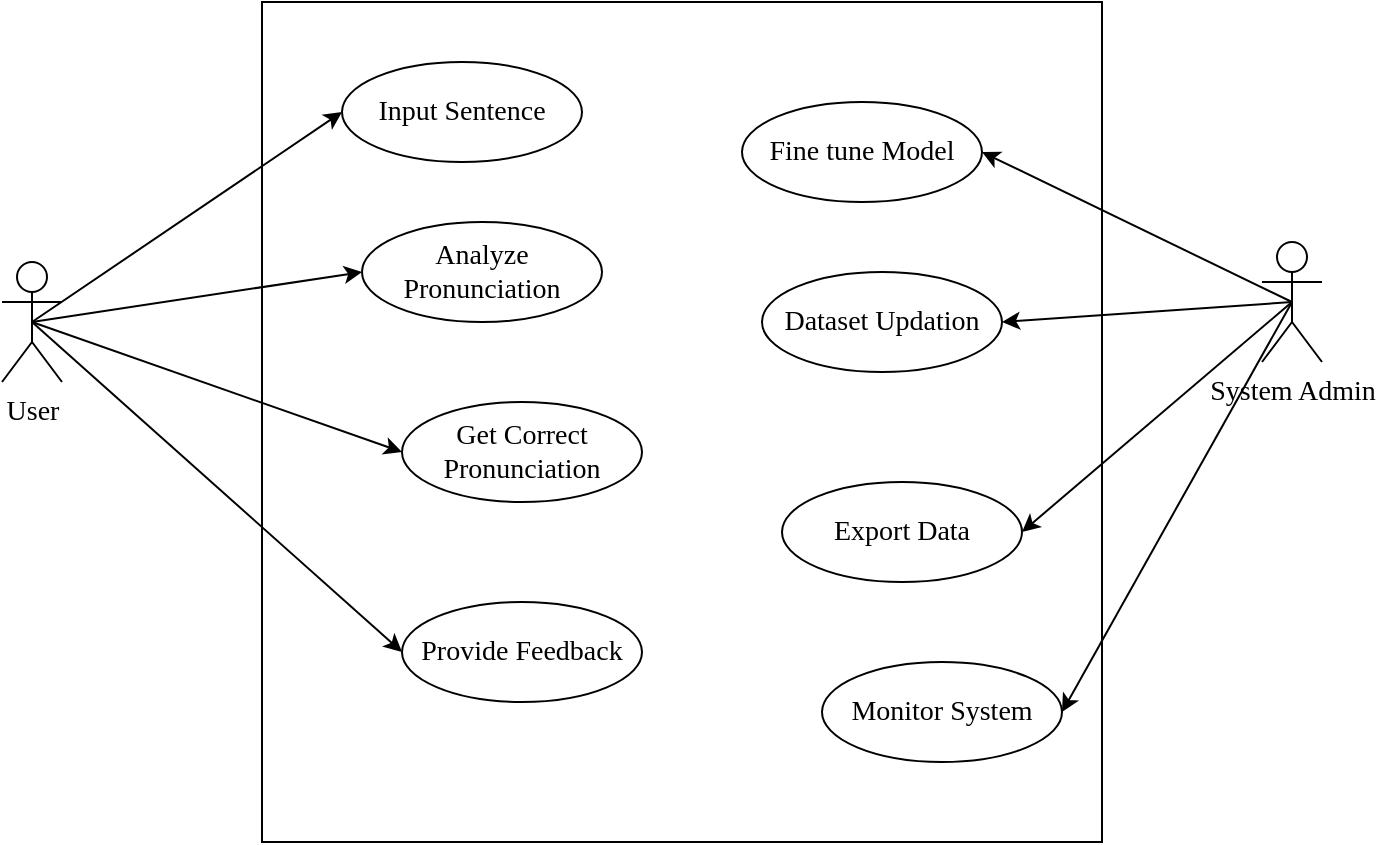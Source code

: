 <mxfile version="24.8.1">
  <diagram name="Side-1" id="LauDNSw2gMp8OebnmAfZ">
    <mxGraphModel dx="880" dy="444" grid="1" gridSize="10" guides="1" tooltips="1" connect="1" arrows="1" fold="1" page="1" pageScale="1" pageWidth="850" pageHeight="1100" math="0" shadow="0">
      <root>
        <mxCell id="0" />
        <mxCell id="1" parent="0" />
        <mxCell id="syo3U7QJajhzpiWqxNPa-1" value="" style="whiteSpace=wrap;html=1;aspect=fixed;" vertex="1" parent="1">
          <mxGeometry x="250" y="20" width="420" height="420" as="geometry" />
        </mxCell>
        <mxCell id="syo3U7QJajhzpiWqxNPa-2" value="&lt;font face=&quot;Times New Roman&quot; style=&quot;font-size: 14px;&quot;&gt;&lt;font style=&quot;vertical-align: inherit;&quot;&gt;&lt;font style=&quot;vertical-align: inherit;&quot;&gt;User&lt;/font&gt;&lt;/font&gt;&lt;/font&gt;" style="shape=umlActor;verticalLabelPosition=bottom;verticalAlign=top;html=1;outlineConnect=0;" vertex="1" parent="1">
          <mxGeometry x="120" y="150" width="30" height="60" as="geometry" />
        </mxCell>
        <mxCell id="syo3U7QJajhzpiWqxNPa-3" value="&lt;font face=&quot;Times New Roman&quot; style=&quot;font-size: 14px;&quot;&gt;System Admin&lt;/font&gt;" style="shape=umlActor;verticalLabelPosition=bottom;verticalAlign=top;html=1;outlineConnect=0;" vertex="1" parent="1">
          <mxGeometry x="750" y="140" width="30" height="60" as="geometry" />
        </mxCell>
        <mxCell id="syo3U7QJajhzpiWqxNPa-5" value="&lt;font style=&quot;font-size: 14px;&quot; face=&quot;Times New Roman&quot;&gt;Input Sentence&lt;/font&gt;" style="ellipse;whiteSpace=wrap;html=1;" vertex="1" parent="1">
          <mxGeometry x="290" y="50" width="120" height="50" as="geometry" />
        </mxCell>
        <mxCell id="syo3U7QJajhzpiWqxNPa-6" value="&lt;font face=&quot;Times New Roman&quot;&gt;&lt;span style=&quot;font-size: 14px;&quot;&gt;Analyze Pronunciation&lt;/span&gt;&lt;/font&gt;" style="ellipse;whiteSpace=wrap;html=1;" vertex="1" parent="1">
          <mxGeometry x="300" y="130" width="120" height="50" as="geometry" />
        </mxCell>
        <mxCell id="syo3U7QJajhzpiWqxNPa-7" value="&lt;font face=&quot;Times New Roman&quot;&gt;&lt;span style=&quot;font-size: 14px;&quot;&gt;Get Correct Pronunciation&lt;/span&gt;&lt;/font&gt;" style="ellipse;whiteSpace=wrap;html=1;" vertex="1" parent="1">
          <mxGeometry x="320" y="220" width="120" height="50" as="geometry" />
        </mxCell>
        <mxCell id="syo3U7QJajhzpiWqxNPa-8" value="&lt;font style=&quot;font-size: 14px;&quot; face=&quot;Times New Roman&quot;&gt;&lt;font style=&quot;vertical-align: inherit;&quot;&gt;&lt;font style=&quot;vertical-align: inherit;&quot;&gt;Fine tune Model&lt;/font&gt;&lt;/font&gt;&lt;/font&gt;" style="ellipse;whiteSpace=wrap;html=1;" vertex="1" parent="1">
          <mxGeometry x="490" y="70" width="120" height="50" as="geometry" />
        </mxCell>
        <mxCell id="syo3U7QJajhzpiWqxNPa-9" value="&lt;font face=&quot;Times New Roman&quot;&gt;&lt;span style=&quot;font-size: 14px;&quot;&gt;Dataset Updation&lt;/span&gt;&lt;/font&gt;" style="ellipse;whiteSpace=wrap;html=1;" vertex="1" parent="1">
          <mxGeometry x="500" y="155" width="120" height="50" as="geometry" />
        </mxCell>
        <mxCell id="syo3U7QJajhzpiWqxNPa-10" value="&lt;font style=&quot;font-size: 14px;&quot; face=&quot;Times New Roman&quot;&gt;&lt;font style=&quot;vertical-align: inherit;&quot;&gt;&lt;font style=&quot;vertical-align: inherit;&quot;&gt;Export Data&lt;/font&gt;&lt;/font&gt;&lt;/font&gt;" style="ellipse;whiteSpace=wrap;html=1;" vertex="1" parent="1">
          <mxGeometry x="510" y="260" width="120" height="50" as="geometry" />
        </mxCell>
        <mxCell id="syo3U7QJajhzpiWqxNPa-11" value="&lt;font face=&quot;Times New Roman&quot;&gt;&lt;span style=&quot;font-size: 14px;&quot;&gt;Monitor System&lt;/span&gt;&lt;/font&gt;" style="ellipse;whiteSpace=wrap;html=1;" vertex="1" parent="1">
          <mxGeometry x="530" y="350" width="120" height="50" as="geometry" />
        </mxCell>
        <mxCell id="syo3U7QJajhzpiWqxNPa-12" value="&lt;font face=&quot;Times New Roman&quot;&gt;&lt;span style=&quot;font-size: 14px;&quot;&gt;Provide Feedback&lt;/span&gt;&lt;/font&gt;" style="ellipse;whiteSpace=wrap;html=1;" vertex="1" parent="1">
          <mxGeometry x="320" y="320" width="120" height="50" as="geometry" />
        </mxCell>
        <mxCell id="syo3U7QJajhzpiWqxNPa-14" value="" style="endArrow=classic;html=1;rounded=0;exitX=0.5;exitY=0.5;exitDx=0;exitDy=0;exitPerimeter=0;entryX=0;entryY=0.5;entryDx=0;entryDy=0;" edge="1" parent="1" source="syo3U7QJajhzpiWqxNPa-2" target="syo3U7QJajhzpiWqxNPa-5">
          <mxGeometry width="50" height="50" relative="1" as="geometry">
            <mxPoint x="170" y="220" as="sourcePoint" />
            <mxPoint x="220" y="170" as="targetPoint" />
          </mxGeometry>
        </mxCell>
        <mxCell id="syo3U7QJajhzpiWqxNPa-15" value="" style="endArrow=classic;html=1;rounded=0;exitX=0.5;exitY=0.5;exitDx=0;exitDy=0;exitPerimeter=0;entryX=0;entryY=0.5;entryDx=0;entryDy=0;" edge="1" parent="1" source="syo3U7QJajhzpiWqxNPa-2" target="syo3U7QJajhzpiWqxNPa-6">
          <mxGeometry width="50" height="50" relative="1" as="geometry">
            <mxPoint x="180" y="220" as="sourcePoint" />
            <mxPoint x="230" y="170" as="targetPoint" />
          </mxGeometry>
        </mxCell>
        <mxCell id="syo3U7QJajhzpiWqxNPa-16" value="" style="endArrow=classic;html=1;rounded=0;exitX=0.5;exitY=0.5;exitDx=0;exitDy=0;exitPerimeter=0;entryX=0;entryY=0.5;entryDx=0;entryDy=0;" edge="1" parent="1" source="syo3U7QJajhzpiWqxNPa-2" target="syo3U7QJajhzpiWqxNPa-7">
          <mxGeometry width="50" height="50" relative="1" as="geometry">
            <mxPoint x="160" y="290" as="sourcePoint" />
            <mxPoint x="210" y="240" as="targetPoint" />
          </mxGeometry>
        </mxCell>
        <mxCell id="syo3U7QJajhzpiWqxNPa-17" value="" style="endArrow=classic;html=1;rounded=0;entryX=0;entryY=0.5;entryDx=0;entryDy=0;exitX=0.5;exitY=0.5;exitDx=0;exitDy=0;exitPerimeter=0;" edge="1" parent="1" source="syo3U7QJajhzpiWqxNPa-2" target="syo3U7QJajhzpiWqxNPa-12">
          <mxGeometry width="50" height="50" relative="1" as="geometry">
            <mxPoint x="130" y="350" as="sourcePoint" />
            <mxPoint x="180" y="300" as="targetPoint" />
          </mxGeometry>
        </mxCell>
        <mxCell id="syo3U7QJajhzpiWqxNPa-18" value="" style="endArrow=classic;html=1;rounded=0;exitX=0.5;exitY=0.5;exitDx=0;exitDy=0;exitPerimeter=0;entryX=1;entryY=0.5;entryDx=0;entryDy=0;" edge="1" parent="1" source="syo3U7QJajhzpiWqxNPa-3" target="syo3U7QJajhzpiWqxNPa-8">
          <mxGeometry width="50" height="50" relative="1" as="geometry">
            <mxPoint x="690" y="310" as="sourcePoint" />
            <mxPoint x="740" y="260" as="targetPoint" />
          </mxGeometry>
        </mxCell>
        <mxCell id="syo3U7QJajhzpiWqxNPa-19" value="" style="endArrow=classic;html=1;rounded=0;entryX=1;entryY=0.5;entryDx=0;entryDy=0;exitX=0.5;exitY=0.5;exitDx=0;exitDy=0;exitPerimeter=0;" edge="1" parent="1" source="syo3U7QJajhzpiWqxNPa-3" target="syo3U7QJajhzpiWqxNPa-9">
          <mxGeometry width="50" height="50" relative="1" as="geometry">
            <mxPoint x="750" y="320" as="sourcePoint" />
            <mxPoint x="800" y="270" as="targetPoint" />
          </mxGeometry>
        </mxCell>
        <mxCell id="syo3U7QJajhzpiWqxNPa-21" value="" style="endArrow=classic;html=1;rounded=0;exitX=0.5;exitY=0.5;exitDx=0;exitDy=0;exitPerimeter=0;entryX=1;entryY=0.5;entryDx=0;entryDy=0;" edge="1" parent="1" source="syo3U7QJajhzpiWqxNPa-3" target="syo3U7QJajhzpiWqxNPa-10">
          <mxGeometry width="50" height="50" relative="1" as="geometry">
            <mxPoint x="710" y="320" as="sourcePoint" />
            <mxPoint x="760" y="270" as="targetPoint" />
          </mxGeometry>
        </mxCell>
        <mxCell id="syo3U7QJajhzpiWqxNPa-22" value="" style="endArrow=classic;html=1;rounded=0;entryX=1;entryY=0.5;entryDx=0;entryDy=0;exitX=0.5;exitY=0.5;exitDx=0;exitDy=0;exitPerimeter=0;" edge="1" parent="1" source="syo3U7QJajhzpiWqxNPa-3" target="syo3U7QJajhzpiWqxNPa-11">
          <mxGeometry width="50" height="50" relative="1" as="geometry">
            <mxPoint x="720" y="360" as="sourcePoint" />
            <mxPoint x="770" y="310" as="targetPoint" />
          </mxGeometry>
        </mxCell>
      </root>
    </mxGraphModel>
  </diagram>
</mxfile>
